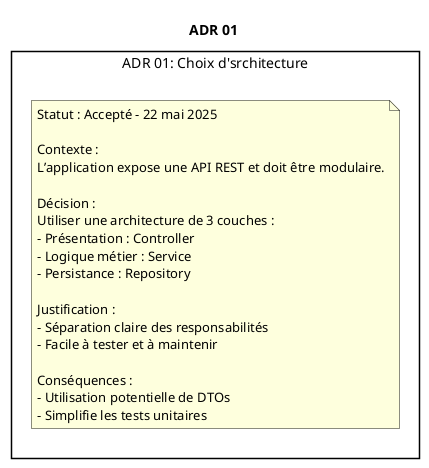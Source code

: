 @startuml

title ADR 01

rectangle "ADR 01: Choix d'srchitecture" {
  note right
    Statut : Accepté – 22 mai 2025

    Contexte :
    L’application expose une API REST et doit être modulaire.

    Décision :
    Utiliser une architecture de 3 couches :
    - Présentation : Controller
    - Logique métier : Service
    - Persistance : Repository

    Justification :
    - Séparation claire des responsabilités
    - Facile à tester et à maintenir

    Conséquences :
    - Utilisation potentielle de DTOs
    - Simplifie les tests unitaires
  end note
}
